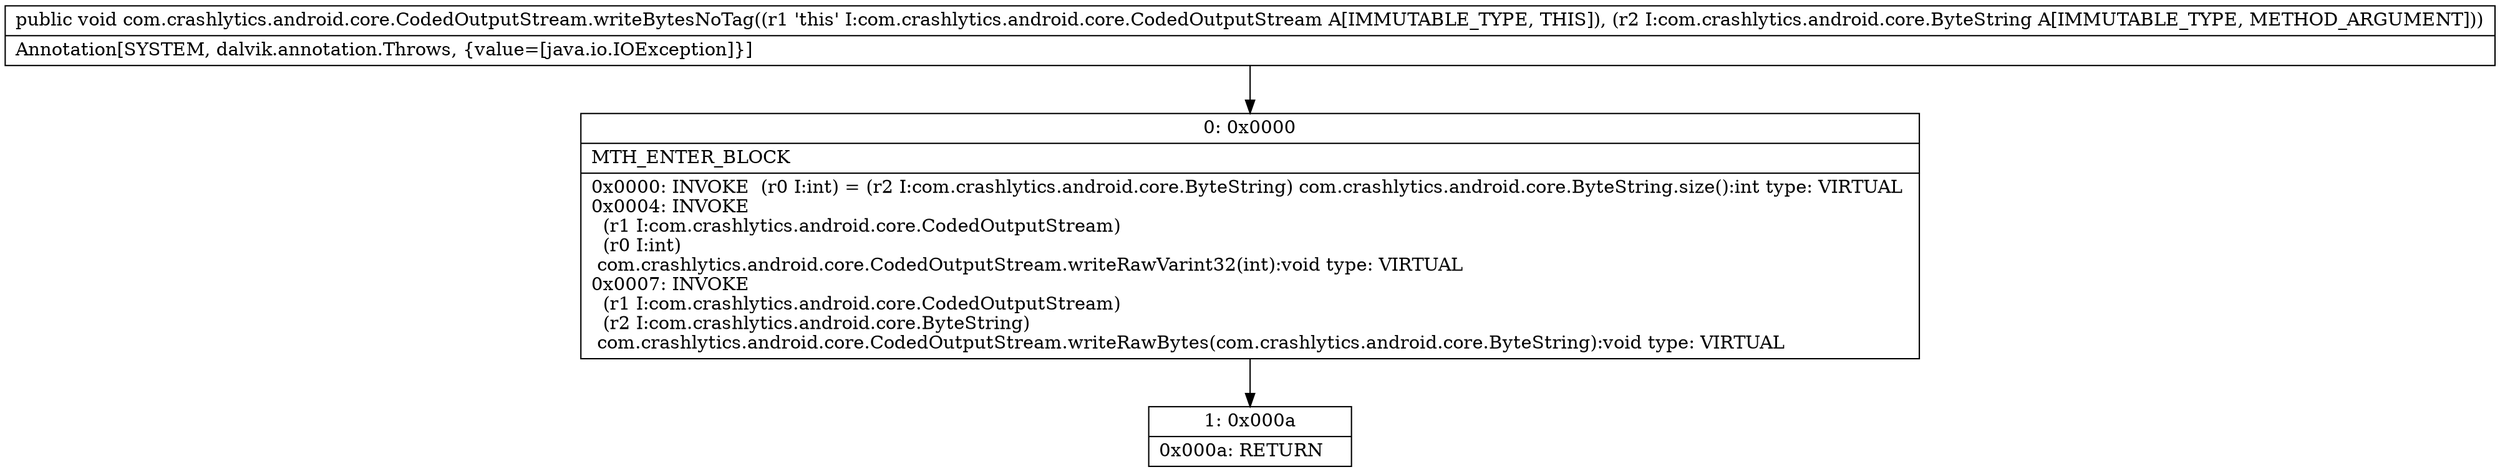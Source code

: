digraph "CFG forcom.crashlytics.android.core.CodedOutputStream.writeBytesNoTag(Lcom\/crashlytics\/android\/core\/ByteString;)V" {
Node_0 [shape=record,label="{0\:\ 0x0000|MTH_ENTER_BLOCK\l|0x0000: INVOKE  (r0 I:int) = (r2 I:com.crashlytics.android.core.ByteString) com.crashlytics.android.core.ByteString.size():int type: VIRTUAL \l0x0004: INVOKE  \l  (r1 I:com.crashlytics.android.core.CodedOutputStream)\l  (r0 I:int)\l com.crashlytics.android.core.CodedOutputStream.writeRawVarint32(int):void type: VIRTUAL \l0x0007: INVOKE  \l  (r1 I:com.crashlytics.android.core.CodedOutputStream)\l  (r2 I:com.crashlytics.android.core.ByteString)\l com.crashlytics.android.core.CodedOutputStream.writeRawBytes(com.crashlytics.android.core.ByteString):void type: VIRTUAL \l}"];
Node_1 [shape=record,label="{1\:\ 0x000a|0x000a: RETURN   \l}"];
MethodNode[shape=record,label="{public void com.crashlytics.android.core.CodedOutputStream.writeBytesNoTag((r1 'this' I:com.crashlytics.android.core.CodedOutputStream A[IMMUTABLE_TYPE, THIS]), (r2 I:com.crashlytics.android.core.ByteString A[IMMUTABLE_TYPE, METHOD_ARGUMENT]))  | Annotation[SYSTEM, dalvik.annotation.Throws, \{value=[java.io.IOException]\}]\l}"];
MethodNode -> Node_0;
Node_0 -> Node_1;
}

